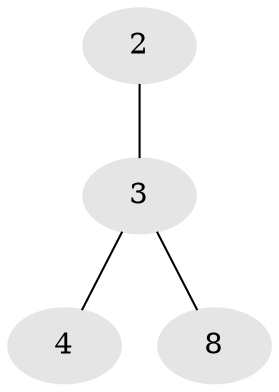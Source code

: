 // Generated by graph-tools (version 1.1) at 2025/46/02/15/25 05:46:28]
// undirected, 4 vertices, 3 edges
graph export_dot {
graph [start="1"]
  node [color=gray90,style=filled];
  2 [super="+1+7+13+15"];
  3 [super="+6+17"];
  4 [super="+5+10"];
  8 [super="+14+16"];
  2 -- 3;
  3 -- 4;
  3 -- 8;
}
